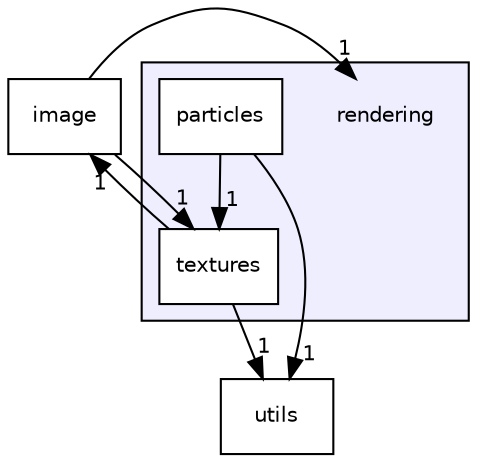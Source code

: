 digraph "rendering" {
  compound=true
  node [ fontsize="10", fontname="Helvetica"];
  edge [ labelfontsize="10", labelfontname="Helvetica"];
  subgraph clusterdir_c4b71d4aa63e034e6e1c0d55e58f04c0 {
    graph [ bgcolor="#eeeeff", pencolor="black", label="" URL="dir_c4b71d4aa63e034e6e1c0d55e58f04c0.html"];
    dir_c4b71d4aa63e034e6e1c0d55e58f04c0 [shape=plaintext label="rendering"];
    dir_30a798fca8bf57434f7b61dd4073a0c6 [shape=box label="particles" color="black" fillcolor="white" style="filled" URL="dir_30a798fca8bf57434f7b61dd4073a0c6.html"];
    dir_99ba9769e9dcd190ccf9a91799a73c8a [shape=box label="textures" color="black" fillcolor="white" style="filled" URL="dir_99ba9769e9dcd190ccf9a91799a73c8a.html"];
  }
  dir_cbdb8362360e11eafe2fa3bc74cf0ffd [shape=box label="utils" URL="dir_cbdb8362360e11eafe2fa3bc74cf0ffd.html"];
  dir_6de1940466803d61d2f9d1259cb01031 [shape=box label="image" URL="dir_6de1940466803d61d2f9d1259cb01031.html"];
  dir_30a798fca8bf57434f7b61dd4073a0c6->dir_cbdb8362360e11eafe2fa3bc74cf0ffd [headlabel="1", labeldistance=1.5 headhref="dir_000005_000007.html"];
  dir_30a798fca8bf57434f7b61dd4073a0c6->dir_99ba9769e9dcd190ccf9a91799a73c8a [headlabel="1", labeldistance=1.5 headhref="dir_000005_000006.html"];
  dir_99ba9769e9dcd190ccf9a91799a73c8a->dir_cbdb8362360e11eafe2fa3bc74cf0ffd [headlabel="1", labeldistance=1.5 headhref="dir_000006_000007.html"];
  dir_99ba9769e9dcd190ccf9a91799a73c8a->dir_6de1940466803d61d2f9d1259cb01031 [headlabel="1", labeldistance=1.5 headhref="dir_000006_000002.html"];
  dir_6de1940466803d61d2f9d1259cb01031->dir_99ba9769e9dcd190ccf9a91799a73c8a [headlabel="1", labeldistance=1.5 headhref="dir_000002_000006.html"];
  dir_6de1940466803d61d2f9d1259cb01031->dir_c4b71d4aa63e034e6e1c0d55e58f04c0 [headlabel="1", labeldistance=1.5 headhref="dir_000002_000004.html"];
}
